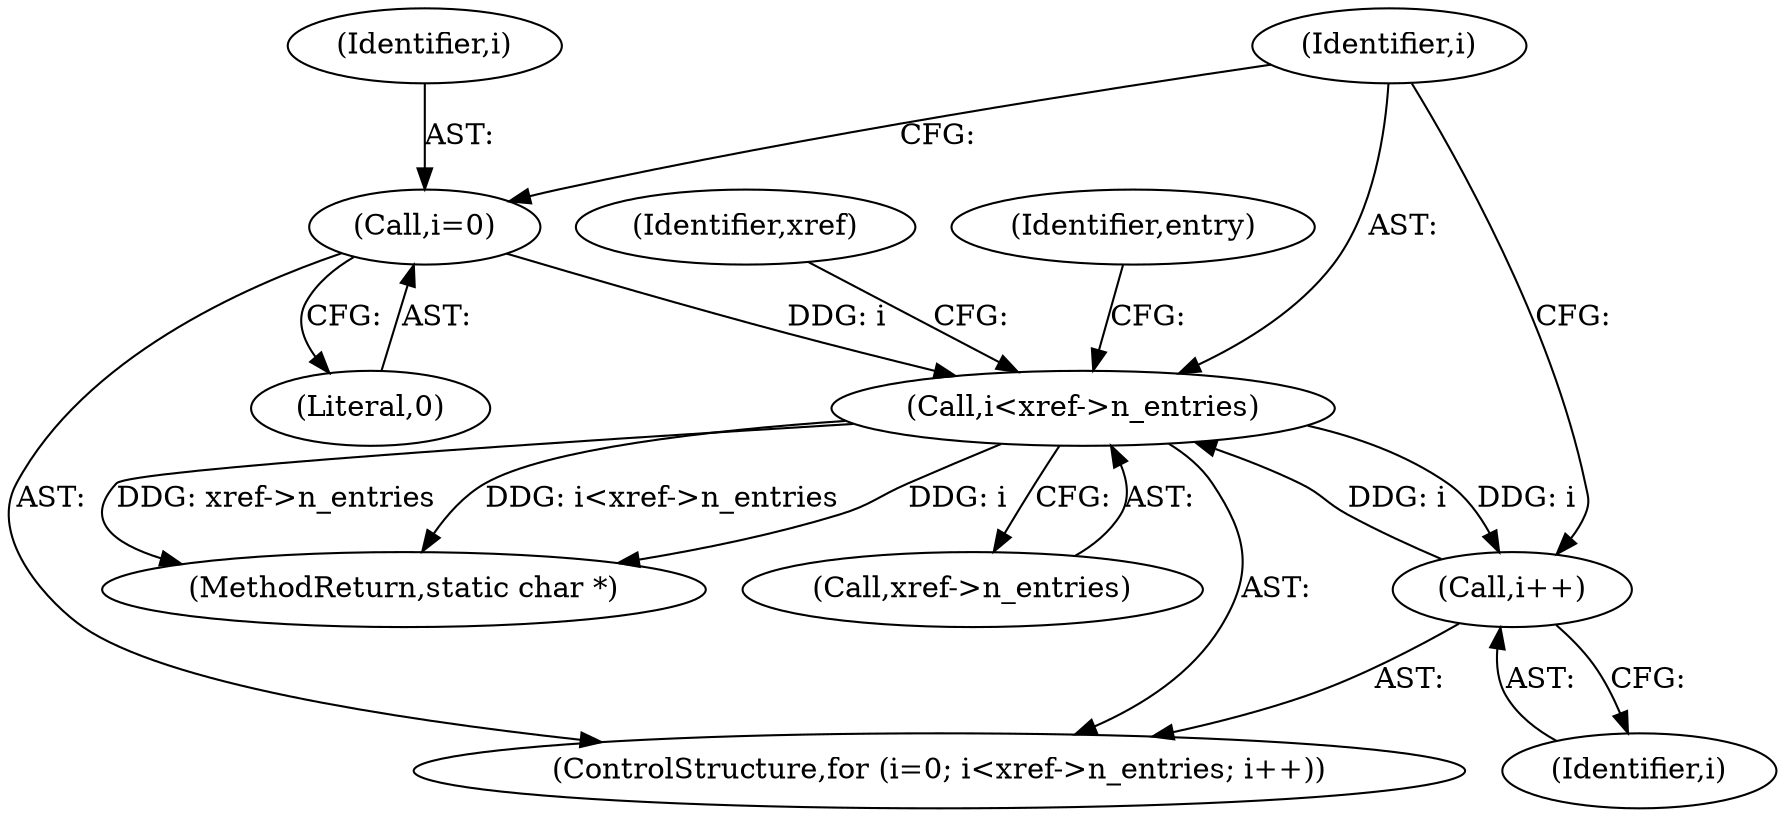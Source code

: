digraph "0_pdfresurrect_0c4120fffa3dffe97b95c486a120eded82afe8a6_3@pointer" {
"1000151" [label="(Call,i<xref->n_entries)"];
"1000156" [label="(Call,i++)"];
"1000151" [label="(Call,i<xref->n_entries)"];
"1000148" [label="(Call,i=0)"];
"1000327" [label="(MethodReturn,static char *)"];
"1000153" [label="(Call,xref->n_entries)"];
"1000147" [label="(ControlStructure,for (i=0; i<xref->n_entries; i++))"];
"1000151" [label="(Call,i<xref->n_entries)"];
"1000157" [label="(Identifier,i)"];
"1000180" [label="(Identifier,entry)"];
"1000149" [label="(Identifier,i)"];
"1000148" [label="(Call,i=0)"];
"1000152" [label="(Identifier,i)"];
"1000150" [label="(Literal,0)"];
"1000163" [label="(Identifier,xref)"];
"1000156" [label="(Call,i++)"];
"1000151" -> "1000147"  [label="AST: "];
"1000151" -> "1000153"  [label="CFG: "];
"1000152" -> "1000151"  [label="AST: "];
"1000153" -> "1000151"  [label="AST: "];
"1000163" -> "1000151"  [label="CFG: "];
"1000180" -> "1000151"  [label="CFG: "];
"1000151" -> "1000327"  [label="DDG: xref->n_entries"];
"1000151" -> "1000327"  [label="DDG: i<xref->n_entries"];
"1000151" -> "1000327"  [label="DDG: i"];
"1000156" -> "1000151"  [label="DDG: i"];
"1000148" -> "1000151"  [label="DDG: i"];
"1000151" -> "1000156"  [label="DDG: i"];
"1000156" -> "1000147"  [label="AST: "];
"1000156" -> "1000157"  [label="CFG: "];
"1000157" -> "1000156"  [label="AST: "];
"1000152" -> "1000156"  [label="CFG: "];
"1000148" -> "1000147"  [label="AST: "];
"1000148" -> "1000150"  [label="CFG: "];
"1000149" -> "1000148"  [label="AST: "];
"1000150" -> "1000148"  [label="AST: "];
"1000152" -> "1000148"  [label="CFG: "];
}
